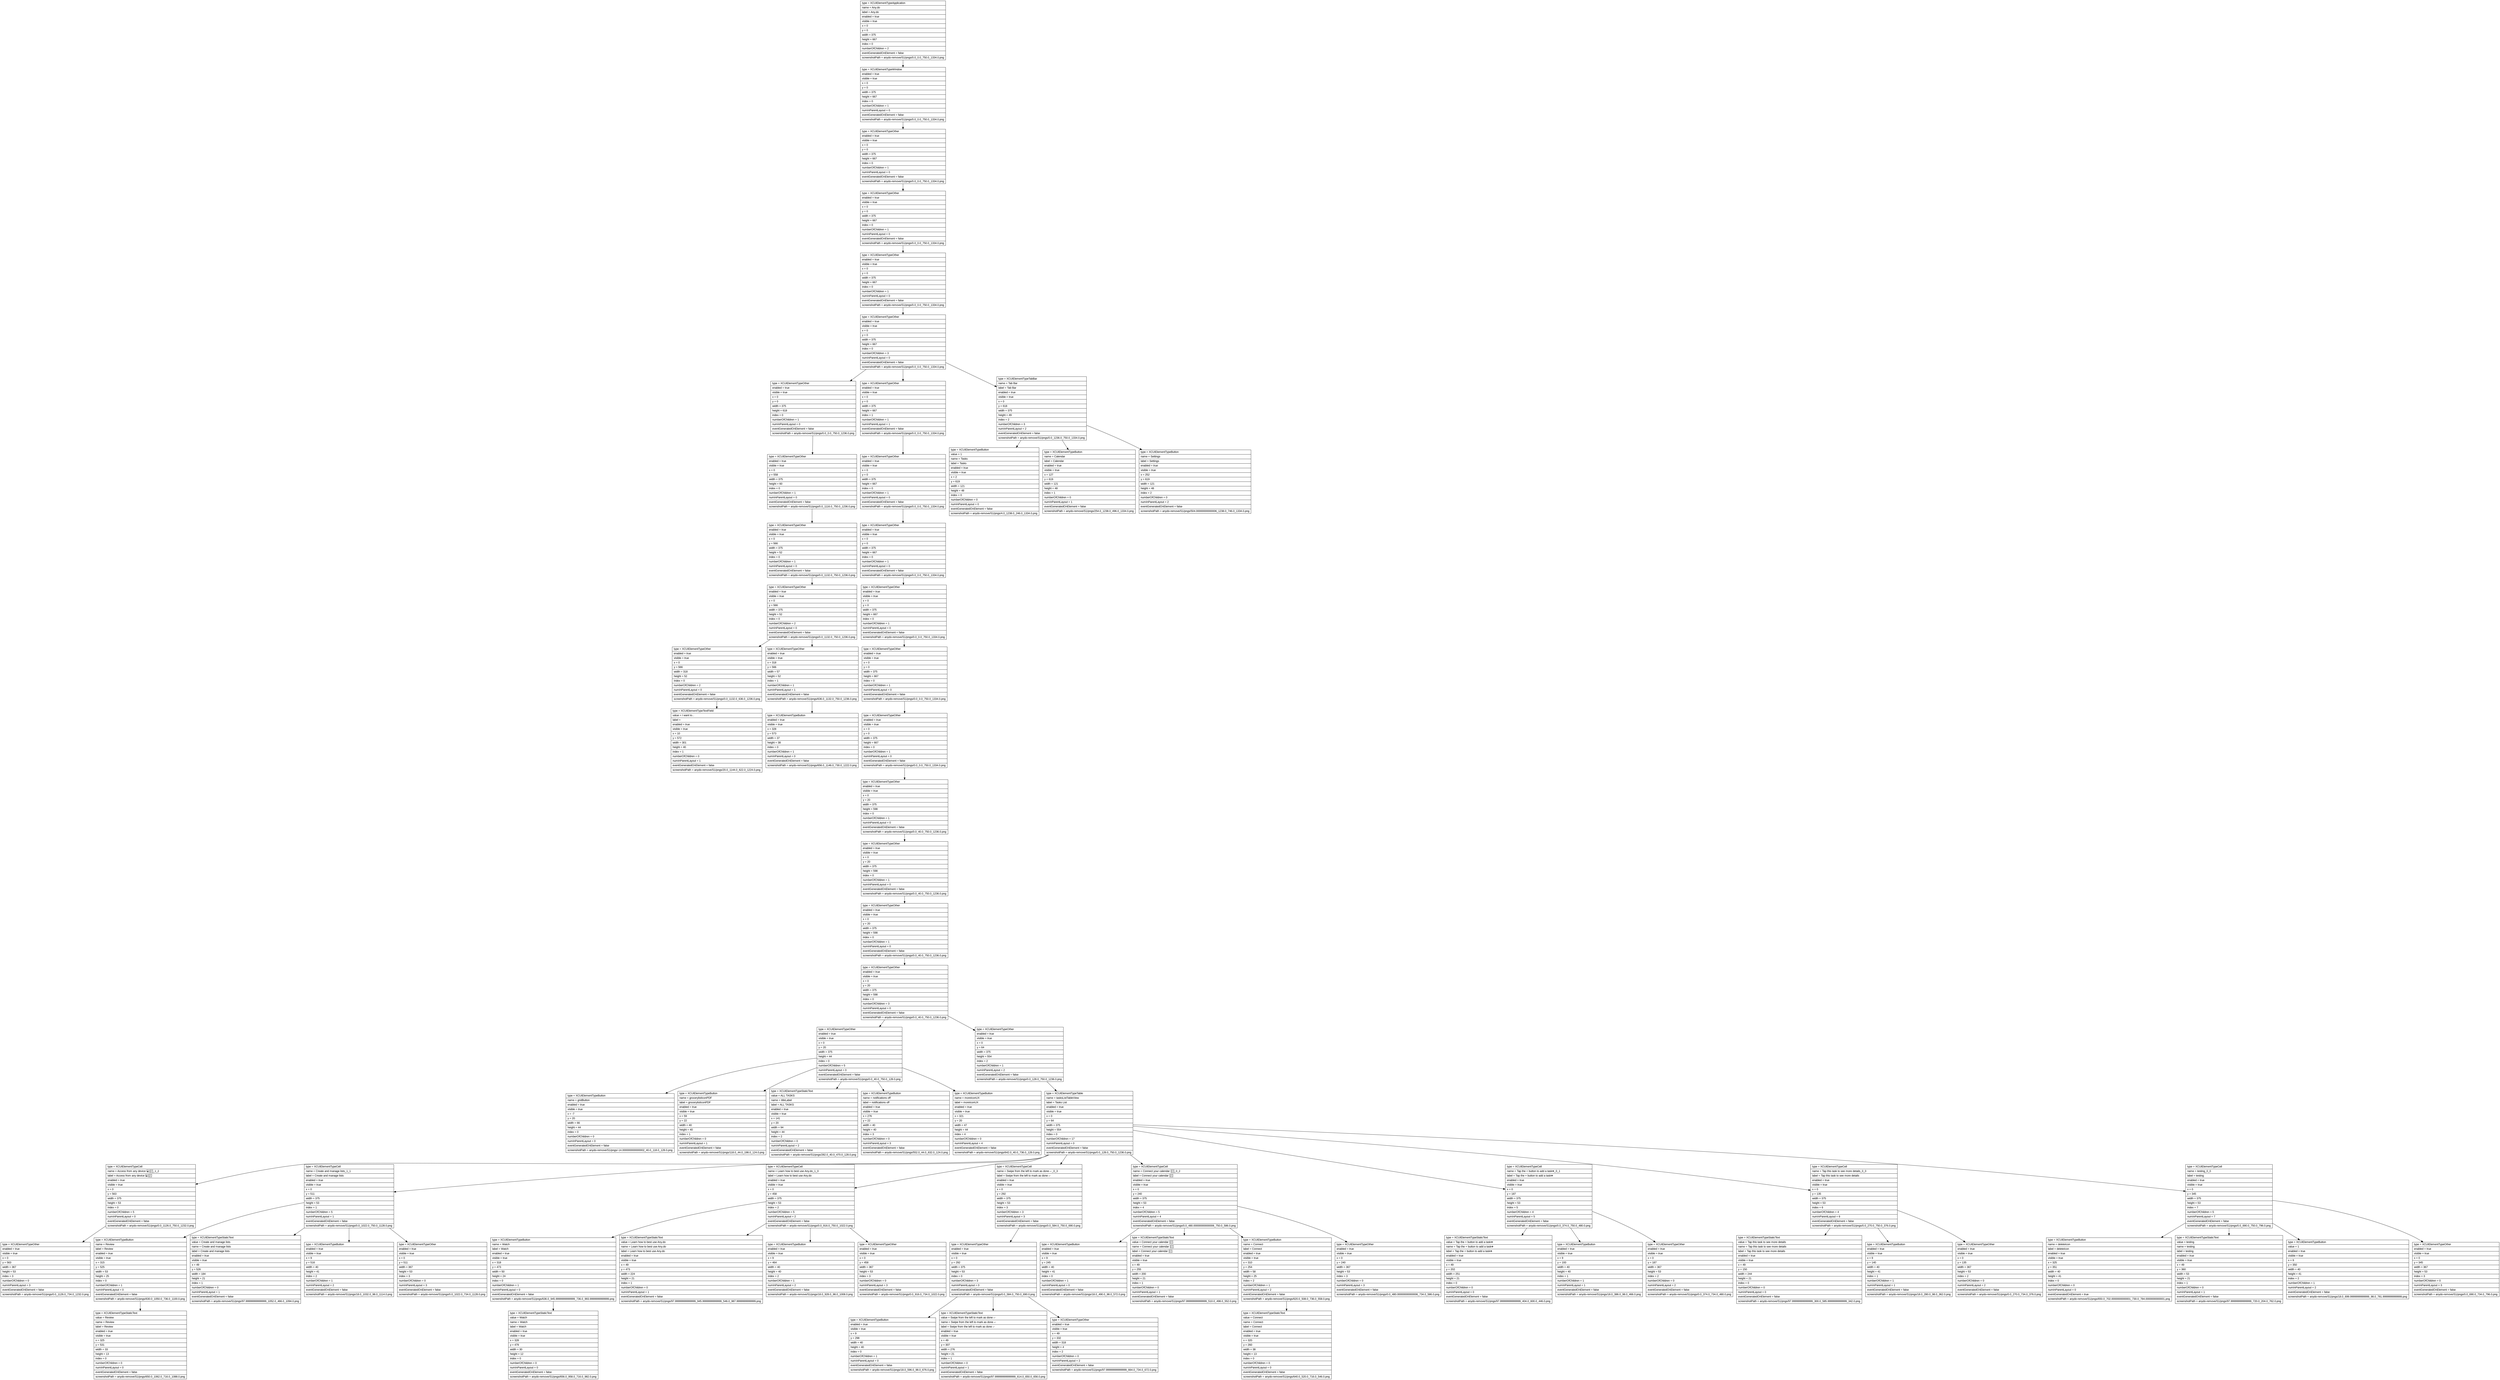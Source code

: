 digraph Layout {

	node [shape=record fontname=Arial];

	0	[label="{type = XCUIElementTypeApplication\l|name = Any.do\l|label = Any.do\l|enabled = true\l|visible = true\l|x = 0\l|y = 0\l|width = 375\l|height = 667\l|index = 0\l|numberOfChildren = 2\l|eventGeneratedOnElement = false \l|screenshotPath = anydo-remove/S1/pngs/0.0_0.0_750.0_1334.0.png\l}"]
	1	[label="{type = XCUIElementTypeWindow\l|enabled = true\l|visible = true\l|x = 0\l|y = 0\l|width = 375\l|height = 667\l|index = 0\l|numberOfChildren = 1\l|numInParentLayout = 0\l|eventGeneratedOnElement = false \l|screenshotPath = anydo-remove/S1/pngs/0.0_0.0_750.0_1334.0.png\l}"]
	2	[label="{type = XCUIElementTypeOther\l|enabled = true\l|visible = true\l|x = 0\l|y = 0\l|width = 375\l|height = 667\l|index = 0\l|numberOfChildren = 1\l|numInParentLayout = 0\l|eventGeneratedOnElement = false \l|screenshotPath = anydo-remove/S1/pngs/0.0_0.0_750.0_1334.0.png\l}"]
	3	[label="{type = XCUIElementTypeOther\l|enabled = true\l|visible = true\l|x = 0\l|y = 0\l|width = 375\l|height = 667\l|index = 0\l|numberOfChildren = 1\l|numInParentLayout = 0\l|eventGeneratedOnElement = false \l|screenshotPath = anydo-remove/S1/pngs/0.0_0.0_750.0_1334.0.png\l}"]
	4	[label="{type = XCUIElementTypeOther\l|enabled = true\l|visible = true\l|x = 0\l|y = 0\l|width = 375\l|height = 667\l|index = 0\l|numberOfChildren = 1\l|numInParentLayout = 0\l|eventGeneratedOnElement = false \l|screenshotPath = anydo-remove/S1/pngs/0.0_0.0_750.0_1334.0.png\l}"]
	5	[label="{type = XCUIElementTypeOther\l|enabled = true\l|visible = true\l|x = 0\l|y = 0\l|width = 375\l|height = 667\l|index = 0\l|numberOfChildren = 3\l|numInParentLayout = 0\l|eventGeneratedOnElement = false \l|screenshotPath = anydo-remove/S1/pngs/0.0_0.0_750.0_1334.0.png\l}"]
	6	[label="{type = XCUIElementTypeOther\l|enabled = true\l|visible = true\l|x = 0\l|y = 0\l|width = 375\l|height = 618\l|index = 0\l|numberOfChildren = 1\l|numInParentLayout = 0\l|eventGeneratedOnElement = false \l|screenshotPath = anydo-remove/S1/pngs/0.0_0.0_750.0_1236.0.png\l}"]
	7	[label="{type = XCUIElementTypeOther\l|enabled = true\l|visible = true\l|x = 0\l|y = 0\l|width = 375\l|height = 667\l|index = 1\l|numberOfChildren = 1\l|numInParentLayout = 1\l|eventGeneratedOnElement = false \l|screenshotPath = anydo-remove/S1/pngs/0.0_0.0_750.0_1334.0.png\l}"]
	8	[label="{type = XCUIElementTypeTabBar\l|name = Tab Bar\l|label = Tab Bar\l|enabled = true\l|visible = true\l|x = 0\l|y = 618\l|width = 375\l|height = 49\l|index = 2\l|numberOfChildren = 3\l|numInParentLayout = 2\l|eventGeneratedOnElement = false \l|screenshotPath = anydo-remove/S1/pngs/0.0_1236.0_750.0_1334.0.png\l}"]
	9	[label="{type = XCUIElementTypeOther\l|enabled = true\l|visible = true\l|x = 0\l|y = 558\l|width = 375\l|height = 60\l|index = 0\l|numberOfChildren = 1\l|numInParentLayout = 0\l|eventGeneratedOnElement = false \l|screenshotPath = anydo-remove/S1/pngs/0.0_1116.0_750.0_1236.0.png\l}"]
	10	[label="{type = XCUIElementTypeOther\l|enabled = true\l|visible = true\l|x = 0\l|y = 0\l|width = 375\l|height = 667\l|index = 0\l|numberOfChildren = 1\l|numInParentLayout = 0\l|eventGeneratedOnElement = false \l|screenshotPath = anydo-remove/S1/pngs/0.0_0.0_750.0_1334.0.png\l}"]
	11	[label="{type = XCUIElementTypeButton\l|value = 1\l|name = Tasks\l|label = Tasks\l|enabled = true\l|visible = true\l|x = 2\l|y = 619\l|width = 121\l|height = 48\l|index = 0\l|numberOfChildren = 0\l|numInParentLayout = 0\l|eventGeneratedOnElement = false \l|screenshotPath = anydo-remove/S1/pngs/4.0_1238.0_246.0_1334.0.png\l}"]
	12	[label="{type = XCUIElementTypeButton\l|name = Calendar\l|label = Calendar\l|enabled = true\l|visible = true\l|x = 127\l|y = 619\l|width = 121\l|height = 48\l|index = 1\l|numberOfChildren = 0\l|numInParentLayout = 1\l|eventGeneratedOnElement = false \l|screenshotPath = anydo-remove/S1/pngs/254.0_1238.0_496.0_1334.0.png\l}"]
	13	[label="{type = XCUIElementTypeButton\l|name = Settings\l|label = Settings\l|enabled = true\l|visible = true\l|x = 252\l|y = 619\l|width = 121\l|height = 48\l|index = 2\l|numberOfChildren = 0\l|numInParentLayout = 2\l|eventGeneratedOnElement = false \l|screenshotPath = anydo-remove/S1/pngs/504.00000000000006_1238.0_746.0_1334.0.png\l}"]
	14	[label="{type = XCUIElementTypeOther\l|enabled = true\l|visible = true\l|x = 0\l|y = 566\l|width = 375\l|height = 52\l|index = 0\l|numberOfChildren = 1\l|numInParentLayout = 0\l|eventGeneratedOnElement = false \l|screenshotPath = anydo-remove/S1/pngs/0.0_1132.0_750.0_1236.0.png\l}"]
	15	[label="{type = XCUIElementTypeOther\l|enabled = true\l|visible = true\l|x = 0\l|y = 0\l|width = 375\l|height = 667\l|index = 0\l|numberOfChildren = 1\l|numInParentLayout = 0\l|eventGeneratedOnElement = false \l|screenshotPath = anydo-remove/S1/pngs/0.0_0.0_750.0_1334.0.png\l}"]
	16	[label="{type = XCUIElementTypeOther\l|enabled = true\l|visible = true\l|x = 0\l|y = 566\l|width = 375\l|height = 52\l|index = 0\l|numberOfChildren = 2\l|numInParentLayout = 0\l|eventGeneratedOnElement = false \l|screenshotPath = anydo-remove/S1/pngs/0.0_1132.0_750.0_1236.0.png\l}"]
	17	[label="{type = XCUIElementTypeOther\l|enabled = true\l|visible = true\l|x = 0\l|y = 0\l|width = 375\l|height = 667\l|index = 0\l|numberOfChildren = 1\l|numInParentLayout = 0\l|eventGeneratedOnElement = false \l|screenshotPath = anydo-remove/S1/pngs/0.0_0.0_750.0_1334.0.png\l}"]
	18	[label="{type = XCUIElementTypeOther\l|enabled = true\l|visible = true\l|x = 0\l|y = 566\l|width = 318\l|height = 52\l|index = 0\l|numberOfChildren = 2\l|numInParentLayout = 0\l|eventGeneratedOnElement = false \l|screenshotPath = anydo-remove/S1/pngs/0.0_1132.0_636.0_1236.0.png\l}"]
	19	[label="{type = XCUIElementTypeOther\l|enabled = true\l|visible = true\l|x = 318\l|y = 566\l|width = 57\l|height = 52\l|index = 1\l|numberOfChildren = 1\l|numInParentLayout = 1\l|eventGeneratedOnElement = false \l|screenshotPath = anydo-remove/S1/pngs/636.0_1132.0_750.0_1236.0.png\l}"]
	20	[label="{type = XCUIElementTypeOther\l|enabled = true\l|visible = true\l|x = 0\l|y = 0\l|width = 375\l|height = 667\l|index = 0\l|numberOfChildren = 1\l|numInParentLayout = 0\l|eventGeneratedOnElement = false \l|screenshotPath = anydo-remove/S1/pngs/0.0_0.0_750.0_1334.0.png\l}"]
	21	[label="{type = XCUIElementTypeTextField\l|value = I want to...\l|label = \l|enabled = true\l|visible = true\l|x = 10\l|y = 572\l|width = 301\l|height = 40\l|index = 1\l|numberOfChildren = 0\l|numInParentLayout = 1\l|eventGeneratedOnElement = false \l|screenshotPath = anydo-remove/S1/pngs/20.0_1144.0_622.0_1224.0.png\l}"]
	22	[label="{type = XCUIElementTypeButton\l|enabled = true\l|visible = true\l|x = 328\l|y = 573\l|width = 37\l|height = 38\l|index = 0\l|numberOfChildren = 1\l|numInParentLayout = 0\l|eventGeneratedOnElement = false \l|screenshotPath = anydo-remove/S1/pngs/656.0_1146.0_730.0_1222.0.png\l}"]
	23	[label="{type = XCUIElementTypeOther\l|enabled = true\l|visible = true\l|x = 0\l|y = 0\l|width = 375\l|height = 667\l|index = 0\l|numberOfChildren = 1\l|numInParentLayout = 0\l|eventGeneratedOnElement = false \l|screenshotPath = anydo-remove/S1/pngs/0.0_0.0_750.0_1334.0.png\l}"]
	24	[label="{type = XCUIElementTypeOther\l|enabled = true\l|visible = true\l|x = 0\l|y = 20\l|width = 375\l|height = 598\l|index = 0\l|numberOfChildren = 1\l|numInParentLayout = 0\l|eventGeneratedOnElement = false \l|screenshotPath = anydo-remove/S1/pngs/0.0_40.0_750.0_1236.0.png\l}"]
	25	[label="{type = XCUIElementTypeOther\l|enabled = true\l|visible = true\l|x = 0\l|y = 20\l|width = 375\l|height = 598\l|index = 0\l|numberOfChildren = 1\l|numInParentLayout = 0\l|eventGeneratedOnElement = false \l|screenshotPath = anydo-remove/S1/pngs/0.0_40.0_750.0_1236.0.png\l}"]
	26	[label="{type = XCUIElementTypeOther\l|enabled = true\l|visible = true\l|x = 0\l|y = 20\l|width = 375\l|height = 598\l|index = 0\l|numberOfChildren = 1\l|numInParentLayout = 0\l|eventGeneratedOnElement = false \l|screenshotPath = anydo-remove/S1/pngs/0.0_40.0_750.0_1236.0.png\l}"]
	27	[label="{type = XCUIElementTypeOther\l|enabled = true\l|visible = true\l|x = 0\l|y = 20\l|width = 375\l|height = 598\l|index = 0\l|numberOfChildren = 3\l|numInParentLayout = 0\l|eventGeneratedOnElement = false \l|screenshotPath = anydo-remove/S1/pngs/0.0_40.0_750.0_1236.0.png\l}"]
	28	[label="{type = XCUIElementTypeOther\l|enabled = true\l|visible = true\l|x = 0\l|y = 20\l|width = 375\l|height = 44\l|index = 0\l|numberOfChildren = 5\l|numInParentLayout = 0\l|eventGeneratedOnElement = false \l|screenshotPath = anydo-remove/S1/pngs/0.0_40.0_750.0_128.0.png\l}"]
	29	[label="{type = XCUIElementTypeOther\l|enabled = true\l|visible = true\l|x = 0\l|y = 64\l|width = 375\l|height = 554\l|index = 2\l|numberOfChildren = 1\l|numInParentLayout = 2\l|eventGeneratedOnElement = false \l|screenshotPath = anydo-remove/S1/pngs/0.0_128.0_750.0_1236.0.png\l}"]
	30	[label="{type = XCUIElementTypeButton\l|name = gridButton\l|enabled = true\l|visible = true\l|x = -7\l|y = 20\l|width = 66\l|height = 44\l|index = 0\l|numberOfChildren = 0\l|numInParentLayout = 0\l|eventGeneratedOnElement = false \l|screenshotPath = anydo-remove/S1/pngs/-14.000000000000002_40.0_118.0_128.0.png\l}"]
	31	[label="{type = XCUIElementTypeButton\l|name = grocerylistIconPDF\l|label = grocerylistIconPDF\l|enabled = true\l|visible = true\l|x = 59\l|y = 22\l|width = 40\l|height = 40\l|index = 1\l|numberOfChildren = 0\l|numInParentLayout = 1\l|eventGeneratedOnElement = false \l|screenshotPath = anydo-remove/S1/pngs/118.0_44.0_198.0_124.0.png\l}"]
	32	[label="{type = XCUIElementTypeStaticText\l|value = ALL TASKS\l|name = titleLabel\l|label = ALL TASKS\l|enabled = true\l|visible = true\l|x = 141\l|y = 20\l|width = 94\l|height = 44\l|index = 2\l|numberOfChildren = 0\l|numInParentLayout = 2\l|eventGeneratedOnElement = false \l|screenshotPath = anydo-remove/S1/pngs/282.0_40.0_470.0_128.0.png\l}"]
	33	[label="{type = XCUIElementTypeButton\l|name = notifications off\l|label = notifications off\l|enabled = true\l|visible = true\l|x = 276\l|y = 22\l|width = 40\l|height = 40\l|index = 3\l|numberOfChildren = 0\l|numInParentLayout = 3\l|eventGeneratedOnElement = false \l|screenshotPath = anydo-remove/S1/pngs/552.0_44.0_632.0_124.0.png\l}"]
	34	[label="{type = XCUIElementTypeButton\l|name = moreIconUX\l|label = moreIconUX\l|enabled = true\l|visible = true\l|x = 321\l|y = 20\l|width = 47\l|height = 44\l|index = 4\l|numberOfChildren = 0\l|numInParentLayout = 4\l|eventGeneratedOnElement = false \l|screenshotPath = anydo-remove/S1/pngs/642.0_40.0_736.0_128.0.png\l}"]
	35	[label="{type = XCUIElementTypeTable\l|name = tasksListTableView\l|label = Tasks List\l|enabled = true\l|visible = true\l|x = 0\l|y = 64\l|width = 375\l|height = 554\l|index = 0\l|numberOfChildren = 17\l|numInParentLayout = 0\l|eventGeneratedOnElement = false \l|screenshotPath = anydo-remove/S1/pngs/0.0_128.0_750.0_1236.0.png\l}"]
	36	[label="{type = XCUIElementTypeCell\l|name = Access from any device 💻📱_1_2\l|label = Access from any device 💻📱\l|enabled = true\l|visible = true\l|x = 0\l|y = 563\l|width = 375\l|height = 53\l|index = 0\l|numberOfChildren = 5\l|numInParentLayout = 0\l|eventGeneratedOnElement = false \l|screenshotPath = anydo-remove/S1/pngs/0.0_1126.0_750.0_1232.0.png\l}"]
	37	[label="{type = XCUIElementTypeCell\l|name = Create and manage lists_1_1\l|label = Create and manage lists\l|enabled = true\l|visible = true\l|x = 0\l|y = 511\l|width = 375\l|height = 53\l|index = 1\l|numberOfChildren = 5\l|numInParentLayout = 1\l|eventGeneratedOnElement = false \l|screenshotPath = anydo-remove/S1/pngs/0.0_1022.0_750.0_1128.0.png\l}"]
	38	[label="{type = XCUIElementTypeCell\l|name = Learn how to best use Any.do_1_0\l|label = Learn how to best use Any.do\l|enabled = true\l|visible = true\l|x = 0\l|y = 458\l|width = 375\l|height = 53\l|index = 2\l|numberOfChildren = 5\l|numInParentLayout = 2\l|eventGeneratedOnElement = false \l|screenshotPath = anydo-remove/S1/pngs/0.0_916.0_750.0_1022.0.png\l}"]
	39	[label="{type = XCUIElementTypeCell\l|name = Swipe from the left to mark as done 👉_0_3\l|label = Swipe from the left to mark as done 👉\l|enabled = true\l|visible = true\l|x = 0\l|y = 292\l|width = 375\l|height = 53\l|index = 3\l|numberOfChildren = 3\l|numInParentLayout = 3\l|eventGeneratedOnElement = false \l|screenshotPath = anydo-remove/S1/pngs/0.0_584.0_750.0_690.0.png\l}"]
	40	[label="{type = XCUIElementTypeCell\l|name = Connect your calendar 📅_0_2\l|label = Connect your calendar 📅\l|enabled = true\l|visible = true\l|x = 0\l|y = 240\l|width = 375\l|height = 53\l|index = 4\l|numberOfChildren = 5\l|numInParentLayout = 4\l|eventGeneratedOnElement = false \l|screenshotPath = anydo-remove/S1/pngs/0.0_480.00000000000006_750.0_586.0.png\l}"]
	41	[label="{type = XCUIElementTypeCell\l|name = Tap the + button to add a task➕_0_1\l|label = Tap the + button to add a task➕\l|enabled = true\l|visible = true\l|x = 0\l|y = 187\l|width = 375\l|height = 53\l|index = 5\l|numberOfChildren = 4\l|numInParentLayout = 5\l|eventGeneratedOnElement = false \l|screenshotPath = anydo-remove/S1/pngs/0.0_374.0_750.0_480.0.png\l}"]
	42	[label="{type = XCUIElementTypeCell\l|name = Tap this task to see more details_0_0\l|label = Tap this task to see more details\l|enabled = true\l|visible = true\l|x = 0\l|y = 135\l|width = 375\l|height = 53\l|index = 6\l|numberOfChildren = 4\l|numInParentLayout = 6\l|eventGeneratedOnElement = false \l|screenshotPath = anydo-remove/S1/pngs/0.0_270.0_750.0_376.0.png\l}"]
	43	[label="{type = XCUIElementTypeCell\l|name = testing_0_0\l|label = testing\l|enabled = true\l|visible = true\l|x = 0\l|y = 345\l|width = 375\l|height = 53\l|index = 7\l|numberOfChildren = 5\l|numInParentLayout = 7\l|eventGeneratedOnElement = false \l|screenshotPath = anydo-remove/S1/pngs/0.0_690.0_750.0_796.0.png\l}"]
	44	[label="{type = XCUIElementTypeOther\l|enabled = true\l|visible = true\l|x = 0\l|y = 563\l|width = 367\l|height = 53\l|index = 3\l|numberOfChildren = 0\l|numInParentLayout = 3\l|eventGeneratedOnElement = false \l|screenshotPath = anydo-remove/S1/pngs/0.0_1126.0_734.0_1232.0.png\l}"]
	45	[label="{type = XCUIElementTypeButton\l|name = Review\l|label = Review\l|enabled = true\l|visible = true\l|x = 315\l|y = 525\l|width = 53\l|height = 25\l|index = 0\l|numberOfChildren = 1\l|numInParentLayout = 0\l|eventGeneratedOnElement = false \l|screenshotPath = anydo-remove/S1/pngs/630.0_1050.0_736.0_1100.0.png\l}"]
	46	[label="{type = XCUIElementTypeStaticText\l|value = Create and manage lists\l|name = Create and manage lists\l|label = Create and manage lists\l|enabled = true\l|visible = true\l|x = 49\l|y = 526\l|width = 184\l|height = 21\l|index = 1\l|numberOfChildren = 0\l|numInParentLayout = 1\l|eventGeneratedOnElement = false \l|screenshotPath = anydo-remove/S1/pngs/97.99999999999999_1052.0_466.0_1094.0.png\l}"]
	47	[label="{type = XCUIElementTypeButton\l|enabled = true\l|visible = true\l|x = 9\l|y = 516\l|width = 40\l|height = 41\l|index = 2\l|numberOfChildren = 1\l|numInParentLayout = 2\l|eventGeneratedOnElement = false \l|screenshotPath = anydo-remove/S1/pngs/18.0_1032.0_98.0_1114.0.png\l}"]
	48	[label="{type = XCUIElementTypeOther\l|enabled = true\l|visible = true\l|x = 0\l|y = 511\l|width = 367\l|height = 53\l|index = 3\l|numberOfChildren = 0\l|numInParentLayout = 3\l|eventGeneratedOnElement = false \l|screenshotPath = anydo-remove/S1/pngs/0.0_1022.0_734.0_1128.0.png\l}"]
	49	[label="{type = XCUIElementTypeButton\l|name = Watch\l|label = Watch\l|enabled = true\l|visible = true\l|x = 318\l|y = 473\l|width = 50\l|height = 24\l|index = 0\l|numberOfChildren = 1\l|numInParentLayout = 0\l|eventGeneratedOnElement = false \l|screenshotPath = anydo-remove/S1/pngs/636.0_945.9999999999999_736.0_993.9999999999999.png\l}"]
	50	[label="{type = XCUIElementTypeStaticText\l|value = Learn how to best use Any.do\l|name = Learn how to best use Any.do\l|label = Learn how to best use Any.do\l|enabled = true\l|visible = true\l|x = 49\l|y = 473\l|width = 224\l|height = 21\l|index = 1\l|numberOfChildren = 0\l|numInParentLayout = 1\l|eventGeneratedOnElement = false \l|screenshotPath = anydo-remove/S1/pngs/97.99999999999999_945.9999999999999_546.0_987.9999999999999.png\l}"]
	51	[label="{type = XCUIElementTypeButton\l|enabled = true\l|visible = true\l|x = 9\l|y = 464\l|width = 40\l|height = 40\l|index = 2\l|numberOfChildren = 1\l|numInParentLayout = 2\l|eventGeneratedOnElement = false \l|screenshotPath = anydo-remove/S1/pngs/18.0_928.0_98.0_1008.0.png\l}"]
	52	[label="{type = XCUIElementTypeOther\l|enabled = true\l|visible = true\l|x = 0\l|y = 458\l|width = 367\l|height = 53\l|index = 3\l|numberOfChildren = 0\l|numInParentLayout = 3\l|eventGeneratedOnElement = false \l|screenshotPath = anydo-remove/S1/pngs/0.0_916.0_734.0_1022.0.png\l}"]
	53	[label="{type = XCUIElementTypeOther\l|enabled = true\l|visible = true\l|x = 0\l|y = 292\l|width = 375\l|height = 53\l|index = 0\l|numberOfChildren = 3\l|numInParentLayout = 0\l|eventGeneratedOnElement = false \l|screenshotPath = anydo-remove/S1/pngs/0.0_584.0_750.0_690.0.png\l}"]
	54	[label="{type = XCUIElementTypeButton\l|enabled = true\l|visible = true\l|x = 9\l|y = 245\l|width = 40\l|height = 41\l|index = 0\l|numberOfChildren = 1\l|numInParentLayout = 0\l|eventGeneratedOnElement = false \l|screenshotPath = anydo-remove/S1/pngs/18.0_490.0_98.0_572.0.png\l}"]
	55	[label="{type = XCUIElementTypeStaticText\l|value = Connect your calendar 📅\l|name = Connect your calendar 📅\l|label = Connect your calendar 📅\l|enabled = true\l|visible = true\l|x = 49\l|y = 255\l|width = 200\l|height = 21\l|index = 1\l|numberOfChildren = 0\l|numInParentLayout = 1\l|eventGeneratedOnElement = false \l|screenshotPath = anydo-remove/S1/pngs/97.99999999999999_510.0_498.0_552.0.png\l}"]
	56	[label="{type = XCUIElementTypeButton\l|name = Connect\l|label = Connect\l|enabled = true\l|visible = true\l|x = 310\l|y = 254\l|width = 58\l|height = 25\l|index = 2\l|numberOfChildren = 1\l|numInParentLayout = 2\l|eventGeneratedOnElement = false \l|screenshotPath = anydo-remove/S1/pngs/620.0_508.0_736.0_558.0.png\l}"]
	57	[label="{type = XCUIElementTypeOther\l|enabled = true\l|visible = true\l|x = 0\l|y = 240\l|width = 367\l|height = 53\l|index = 3\l|numberOfChildren = 0\l|numInParentLayout = 3\l|eventGeneratedOnElement = false \l|screenshotPath = anydo-remove/S1/pngs/0.0_480.00000000000006_734.0_586.0.png\l}"]
	58	[label="{type = XCUIElementTypeStaticText\l|value = Tap the + button to add a task➕\l|name = Tap the + button to add a task➕\l|label = Tap the + button to add a task➕\l|enabled = true\l|visible = true\l|x = 49\l|y = 202\l|width = 251\l|height = 21\l|index = 0\l|numberOfChildren = 0\l|numInParentLayout = 0\l|eventGeneratedOnElement = false \l|screenshotPath = anydo-remove/S1/pngs/97.99999999999999_404.0_600.0_446.0.png\l}"]
	59	[label="{type = XCUIElementTypeButton\l|enabled = true\l|visible = true\l|x = 9\l|y = 193\l|width = 40\l|height = 40\l|index = 1\l|numberOfChildren = 1\l|numInParentLayout = 1\l|eventGeneratedOnElement = false \l|screenshotPath = anydo-remove/S1/pngs/18.0_386.0_98.0_466.0.png\l}"]
	60	[label="{type = XCUIElementTypeOther\l|enabled = true\l|visible = true\l|x = 0\l|y = 187\l|width = 367\l|height = 53\l|index = 2\l|numberOfChildren = 0\l|numInParentLayout = 2\l|eventGeneratedOnElement = false \l|screenshotPath = anydo-remove/S1/pngs/0.0_374.0_734.0_480.0.png\l}"]
	61	[label="{type = XCUIElementTypeStaticText\l|value = Tap this task to see more details\l|name = Tap this task to see more details\l|label = Tap this task to see more details\l|enabled = true\l|visible = true\l|x = 49\l|y = 150\l|width = 244\l|height = 21\l|index = 0\l|numberOfChildren = 0\l|numInParentLayout = 0\l|eventGeneratedOnElement = false \l|screenshotPath = anydo-remove/S1/pngs/97.99999999999999_300.0_585.9999999999999_342.0.png\l}"]
	62	[label="{type = XCUIElementTypeButton\l|enabled = true\l|visible = true\l|x = 9\l|y = 140\l|width = 40\l|height = 41\l|index = 1\l|numberOfChildren = 1\l|numInParentLayout = 1\l|eventGeneratedOnElement = false \l|screenshotPath = anydo-remove/S1/pngs/18.0_280.0_98.0_362.0.png\l}"]
	63	[label="{type = XCUIElementTypeOther\l|enabled = true\l|visible = true\l|x = 0\l|y = 135\l|width = 367\l|height = 53\l|index = 2\l|numberOfChildren = 0\l|numInParentLayout = 2\l|eventGeneratedOnElement = false \l|screenshotPath = anydo-remove/S1/pngs/0.0_270.0_734.0_376.0.png\l}"]
	64	[label="{type = XCUIElementTypeButton\l|name = deleteIcon\l|label = deleteIcon\l|enabled = true\l|visible = true\l|x = 325\l|y = 351\l|width = 40\l|height = 41\l|index = 0\l|numberOfChildren = 0\l|numInParentLayout = 0\l|eventGeneratedOnElement = true \l|screenshotPath = anydo-remove/S1/pngs/650.0_702.0000000000001_730.0_784.0000000000001.png\l}"]
	65	[label="{type = XCUIElementTypeStaticText\l|value = testing\l|name = testing\l|label = testing\l|enabled = true\l|visible = true\l|x = 49\l|y = 360\l|width = 53\l|height = 21\l|index = 1\l|numberOfChildren = 0\l|numInParentLayout = 1\l|eventGeneratedOnElement = false \l|screenshotPath = anydo-remove/S1/pngs/97.99999999999999_720.0_204.0_762.0.png\l}"]
	66	[label="{type = XCUIElementTypeButton\l|value = 1\l|enabled = true\l|visible = true\l|x = 9\l|y = 350\l|width = 40\l|height = 41\l|index = 2\l|numberOfChildren = 1\l|numInParentLayout = 2\l|eventGeneratedOnElement = false \l|screenshotPath = anydo-remove/S1/pngs/18.0_699.9999999999999_98.0_781.9999999999999.png\l}"]
	67	[label="{type = XCUIElementTypeOther\l|enabled = true\l|visible = true\l|x = 0\l|y = 345\l|width = 367\l|height = 53\l|index = 3\l|numberOfChildren = 0\l|numInParentLayout = 3\l|eventGeneratedOnElement = false \l|screenshotPath = anydo-remove/S1/pngs/0.0_690.0_734.0_796.0.png\l}"]
	68	[label="{type = XCUIElementTypeStaticText\l|value = Review\l|name = Review\l|label = Review\l|enabled = true\l|visible = true\l|x = 325\l|y = 531\l|width = 33\l|height = 13\l|index = 0\l|numberOfChildren = 0\l|numInParentLayout = 0\l|eventGeneratedOnElement = false \l|screenshotPath = anydo-remove/S1/pngs/650.0_1062.0_716.0_1088.0.png\l}"]
	69	[label="{type = XCUIElementTypeStaticText\l|value = Watch\l|name = Watch\l|label = Watch\l|enabled = true\l|visible = true\l|x = 328\l|y = 479\l|width = 30\l|height = 12\l|index = 0\l|numberOfChildren = 0\l|numInParentLayout = 0\l|eventGeneratedOnElement = false \l|screenshotPath = anydo-remove/S1/pngs/656.0_958.0_716.0_982.0.png\l}"]
	70	[label="{type = XCUIElementTypeButton\l|enabled = true\l|visible = true\l|x = 9\l|y = 298\l|width = 40\l|height = 40\l|index = 0\l|numberOfChildren = 1\l|numInParentLayout = 0\l|eventGeneratedOnElement = false \l|screenshotPath = anydo-remove/S1/pngs/18.0_596.0_98.0_676.0.png\l}"]
	71	[label="{type = XCUIElementTypeStaticText\l|value = Swipe from the left to mark as done 👉\l|name = Swipe from the left to mark as done 👉\l|label = Swipe from the left to mark as done 👉\l|enabled = true\l|visible = true\l|x = 49\l|y = 307\l|width = 276\l|height = 21\l|index = 1\l|numberOfChildren = 0\l|numInParentLayout = 1\l|eventGeneratedOnElement = false \l|screenshotPath = anydo-remove/S1/pngs/97.99999999999999_614.0_650.0_656.0.png\l}"]
	72	[label="{type = XCUIElementTypeOther\l|enabled = true\l|visible = true\l|x = 49\l|y = 332\l|width = 318\l|height = 4\l|index = 2\l|numberOfChildren = 0\l|numInParentLayout = 2\l|eventGeneratedOnElement = false \l|screenshotPath = anydo-remove/S1/pngs/97.99999999999999_664.0_734.0_672.0.png\l}"]
	73	[label="{type = XCUIElementTypeStaticText\l|value = Connect\l|name = Connect\l|label = Connect\l|enabled = true\l|visible = true\l|x = 320\l|y = 260\l|width = 38\l|height = 13\l|index = 0\l|numberOfChildren = 0\l|numInParentLayout = 0\l|eventGeneratedOnElement = false \l|screenshotPath = anydo-remove/S1/pngs/640.0_520.0_716.0_546.0.png\l}"]


	0 -> 1
	1 -> 2
	2 -> 3
	3 -> 4
	4 -> 5
	5 -> 6
	5 -> 7
	5 -> 8
	6 -> 9
	7 -> 10
	8 -> 11
	8 -> 12
	8 -> 13
	9 -> 14
	10 -> 15
	14 -> 16
	15 -> 17
	16 -> 18
	16 -> 19
	17 -> 20
	18 -> 21
	19 -> 22
	20 -> 23
	23 -> 24
	24 -> 25
	25 -> 26
	26 -> 27
	27 -> 28
	27 -> 29
	28 -> 30
	28 -> 31
	28 -> 32
	28 -> 33
	28 -> 34
	29 -> 35
	35 -> 36
	35 -> 37
	35 -> 38
	35 -> 39
	35 -> 40
	35 -> 41
	35 -> 42
	35 -> 43
	36 -> 44
	37 -> 45
	37 -> 46
	37 -> 47
	37 -> 48
	38 -> 49
	38 -> 50
	38 -> 51
	38 -> 52
	39 -> 53
	40 -> 54
	40 -> 55
	40 -> 56
	40 -> 57
	41 -> 58
	41 -> 59
	41 -> 60
	42 -> 61
	42 -> 62
	42 -> 63
	43 -> 64
	43 -> 65
	43 -> 66
	43 -> 67
	45 -> 68
	49 -> 69
	53 -> 70
	53 -> 71
	53 -> 72
	56 -> 73


}